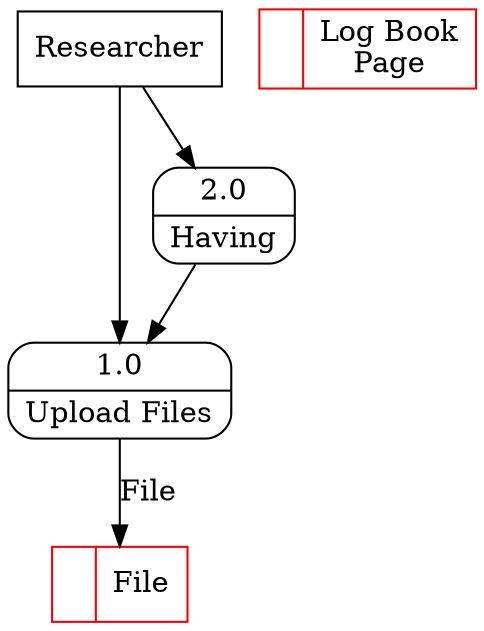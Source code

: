 digraph dfd2{ 
node[shape=record]
200 [label="<f0>  |<f1> File " color=red];
201 [label="<f0>  |<f1> Log Book\nPage " color=red];
202 [label="Researcher" shape=box];
203 [label="{<f0> 1.0|<f1> Upload Files }" shape=Mrecord];
204 [label="{<f0> 2.0|<f1> Having }" shape=Mrecord];
202 -> 203
202 -> 204
203 -> 200 [label="File"]
204 -> 203
}